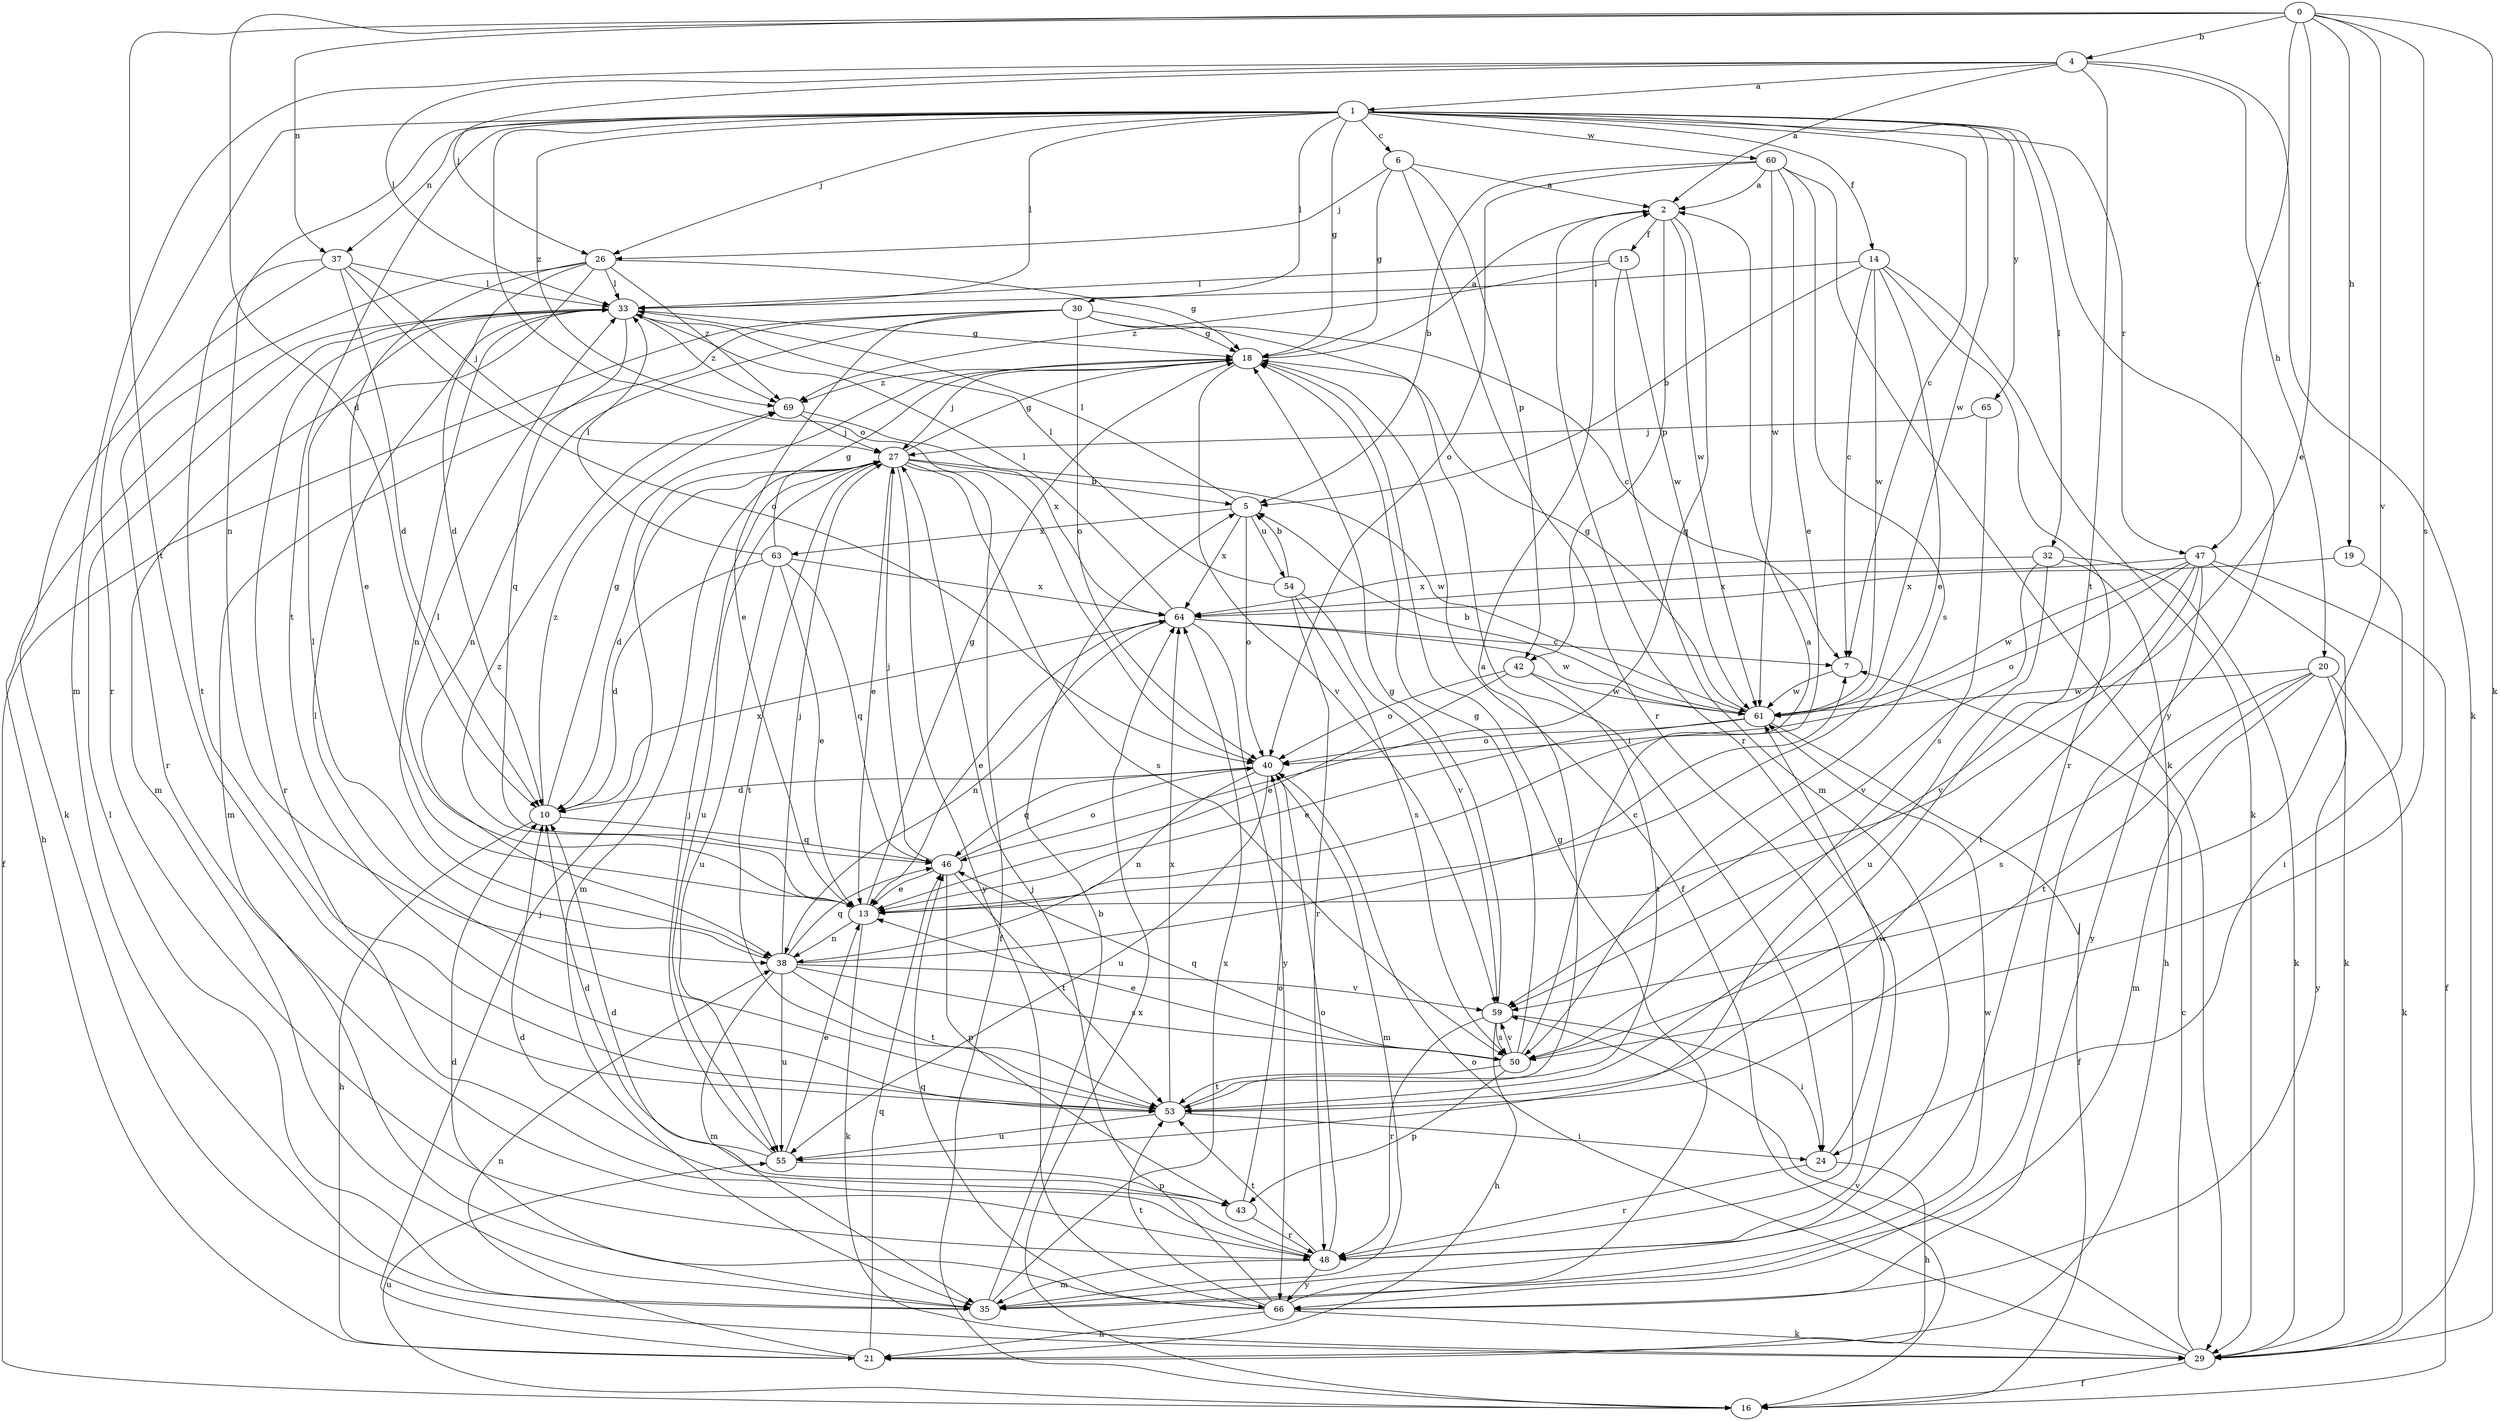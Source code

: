 strict digraph  {
0;
1;
2;
4;
5;
6;
7;
10;
13;
14;
15;
16;
18;
19;
20;
21;
24;
26;
27;
29;
30;
32;
33;
35;
37;
38;
40;
42;
43;
46;
47;
48;
50;
53;
54;
55;
59;
60;
61;
63;
64;
65;
66;
69;
0 -> 4  [label=b];
0 -> 10  [label=d];
0 -> 13  [label=e];
0 -> 19  [label=h];
0 -> 29  [label=k];
0 -> 37  [label=n];
0 -> 47  [label=r];
0 -> 50  [label=s];
0 -> 53  [label=t];
0 -> 59  [label=v];
1 -> 6  [label=c];
1 -> 7  [label=c];
1 -> 14  [label=f];
1 -> 18  [label=g];
1 -> 26  [label=j];
1 -> 30  [label=l];
1 -> 32  [label=l];
1 -> 33  [label=l];
1 -> 37  [label=n];
1 -> 38  [label=n];
1 -> 40  [label=o];
1 -> 47  [label=r];
1 -> 48  [label=r];
1 -> 53  [label=t];
1 -> 60  [label=w];
1 -> 61  [label=w];
1 -> 65  [label=y];
1 -> 66  [label=y];
1 -> 69  [label=z];
2 -> 15  [label=f];
2 -> 42  [label=p];
2 -> 46  [label=q];
2 -> 48  [label=r];
2 -> 61  [label=w];
4 -> 1  [label=a];
4 -> 2  [label=a];
4 -> 20  [label=h];
4 -> 26  [label=j];
4 -> 29  [label=k];
4 -> 33  [label=l];
4 -> 35  [label=m];
4 -> 53  [label=t];
5 -> 33  [label=l];
5 -> 40  [label=o];
5 -> 54  [label=u];
5 -> 63  [label=x];
5 -> 64  [label=x];
6 -> 2  [label=a];
6 -> 18  [label=g];
6 -> 26  [label=j];
6 -> 42  [label=p];
6 -> 48  [label=r];
7 -> 61  [label=w];
10 -> 18  [label=g];
10 -> 21  [label=h];
10 -> 46  [label=q];
10 -> 64  [label=x];
10 -> 69  [label=z];
13 -> 18  [label=g];
13 -> 29  [label=k];
13 -> 33  [label=l];
13 -> 38  [label=n];
13 -> 69  [label=z];
14 -> 5  [label=b];
14 -> 7  [label=c];
14 -> 13  [label=e];
14 -> 29  [label=k];
14 -> 33  [label=l];
14 -> 48  [label=r];
14 -> 61  [label=w];
15 -> 33  [label=l];
15 -> 35  [label=m];
15 -> 61  [label=w];
15 -> 69  [label=z];
16 -> 55  [label=u];
16 -> 64  [label=x];
18 -> 2  [label=a];
18 -> 16  [label=f];
18 -> 27  [label=j];
18 -> 59  [label=v];
18 -> 69  [label=z];
19 -> 24  [label=i];
19 -> 64  [label=x];
20 -> 29  [label=k];
20 -> 35  [label=m];
20 -> 50  [label=s];
20 -> 53  [label=t];
20 -> 61  [label=w];
20 -> 66  [label=y];
21 -> 27  [label=j];
21 -> 38  [label=n];
21 -> 46  [label=q];
24 -> 21  [label=h];
24 -> 48  [label=r];
24 -> 61  [label=w];
26 -> 10  [label=d];
26 -> 13  [label=e];
26 -> 18  [label=g];
26 -> 33  [label=l];
26 -> 35  [label=m];
26 -> 48  [label=r];
26 -> 69  [label=z];
27 -> 5  [label=b];
27 -> 10  [label=d];
27 -> 13  [label=e];
27 -> 16  [label=f];
27 -> 18  [label=g];
27 -> 35  [label=m];
27 -> 50  [label=s];
27 -> 53  [label=t];
27 -> 55  [label=u];
27 -> 61  [label=w];
27 -> 66  [label=y];
29 -> 7  [label=c];
29 -> 16  [label=f];
29 -> 40  [label=o];
29 -> 59  [label=v];
30 -> 7  [label=c];
30 -> 13  [label=e];
30 -> 16  [label=f];
30 -> 18  [label=g];
30 -> 24  [label=i];
30 -> 35  [label=m];
30 -> 38  [label=n];
30 -> 40  [label=o];
32 -> 21  [label=h];
32 -> 29  [label=k];
32 -> 55  [label=u];
32 -> 59  [label=v];
32 -> 64  [label=x];
33 -> 18  [label=g];
33 -> 21  [label=h];
33 -> 38  [label=n];
33 -> 46  [label=q];
33 -> 48  [label=r];
33 -> 69  [label=z];
35 -> 5  [label=b];
35 -> 33  [label=l];
35 -> 61  [label=w];
35 -> 64  [label=x];
37 -> 10  [label=d];
37 -> 27  [label=j];
37 -> 29  [label=k];
37 -> 33  [label=l];
37 -> 40  [label=o];
37 -> 53  [label=t];
38 -> 7  [label=c];
38 -> 27  [label=j];
38 -> 33  [label=l];
38 -> 35  [label=m];
38 -> 46  [label=q];
38 -> 50  [label=s];
38 -> 53  [label=t];
38 -> 55  [label=u];
38 -> 59  [label=v];
40 -> 10  [label=d];
40 -> 35  [label=m];
40 -> 38  [label=n];
40 -> 46  [label=q];
40 -> 55  [label=u];
42 -> 13  [label=e];
42 -> 40  [label=o];
42 -> 53  [label=t];
42 -> 61  [label=w];
43 -> 10  [label=d];
43 -> 40  [label=o];
43 -> 48  [label=r];
46 -> 13  [label=e];
46 -> 27  [label=j];
46 -> 40  [label=o];
46 -> 43  [label=p];
46 -> 53  [label=t];
47 -> 16  [label=f];
47 -> 29  [label=k];
47 -> 40  [label=o];
47 -> 53  [label=t];
47 -> 59  [label=v];
47 -> 61  [label=w];
47 -> 64  [label=x];
47 -> 66  [label=y];
48 -> 10  [label=d];
48 -> 35  [label=m];
48 -> 40  [label=o];
48 -> 53  [label=t];
48 -> 66  [label=y];
50 -> 2  [label=a];
50 -> 13  [label=e];
50 -> 18  [label=g];
50 -> 43  [label=p];
50 -> 46  [label=q];
50 -> 53  [label=t];
50 -> 59  [label=v];
53 -> 2  [label=a];
53 -> 24  [label=i];
53 -> 33  [label=l];
53 -> 55  [label=u];
53 -> 64  [label=x];
54 -> 5  [label=b];
54 -> 33  [label=l];
54 -> 48  [label=r];
54 -> 50  [label=s];
54 -> 59  [label=v];
55 -> 10  [label=d];
55 -> 13  [label=e];
55 -> 27  [label=j];
55 -> 43  [label=p];
59 -> 18  [label=g];
59 -> 21  [label=h];
59 -> 24  [label=i];
59 -> 48  [label=r];
59 -> 50  [label=s];
60 -> 2  [label=a];
60 -> 5  [label=b];
60 -> 13  [label=e];
60 -> 29  [label=k];
60 -> 40  [label=o];
60 -> 50  [label=s];
60 -> 61  [label=w];
61 -> 5  [label=b];
61 -> 13  [label=e];
61 -> 16  [label=f];
61 -> 18  [label=g];
61 -> 40  [label=o];
63 -> 10  [label=d];
63 -> 13  [label=e];
63 -> 18  [label=g];
63 -> 33  [label=l];
63 -> 46  [label=q];
63 -> 55  [label=u];
63 -> 64  [label=x];
64 -> 7  [label=c];
64 -> 13  [label=e];
64 -> 33  [label=l];
64 -> 38  [label=n];
64 -> 61  [label=w];
64 -> 66  [label=y];
65 -> 27  [label=j];
65 -> 50  [label=s];
66 -> 10  [label=d];
66 -> 18  [label=g];
66 -> 21  [label=h];
66 -> 27  [label=j];
66 -> 29  [label=k];
66 -> 46  [label=q];
66 -> 53  [label=t];
69 -> 27  [label=j];
69 -> 64  [label=x];
}

